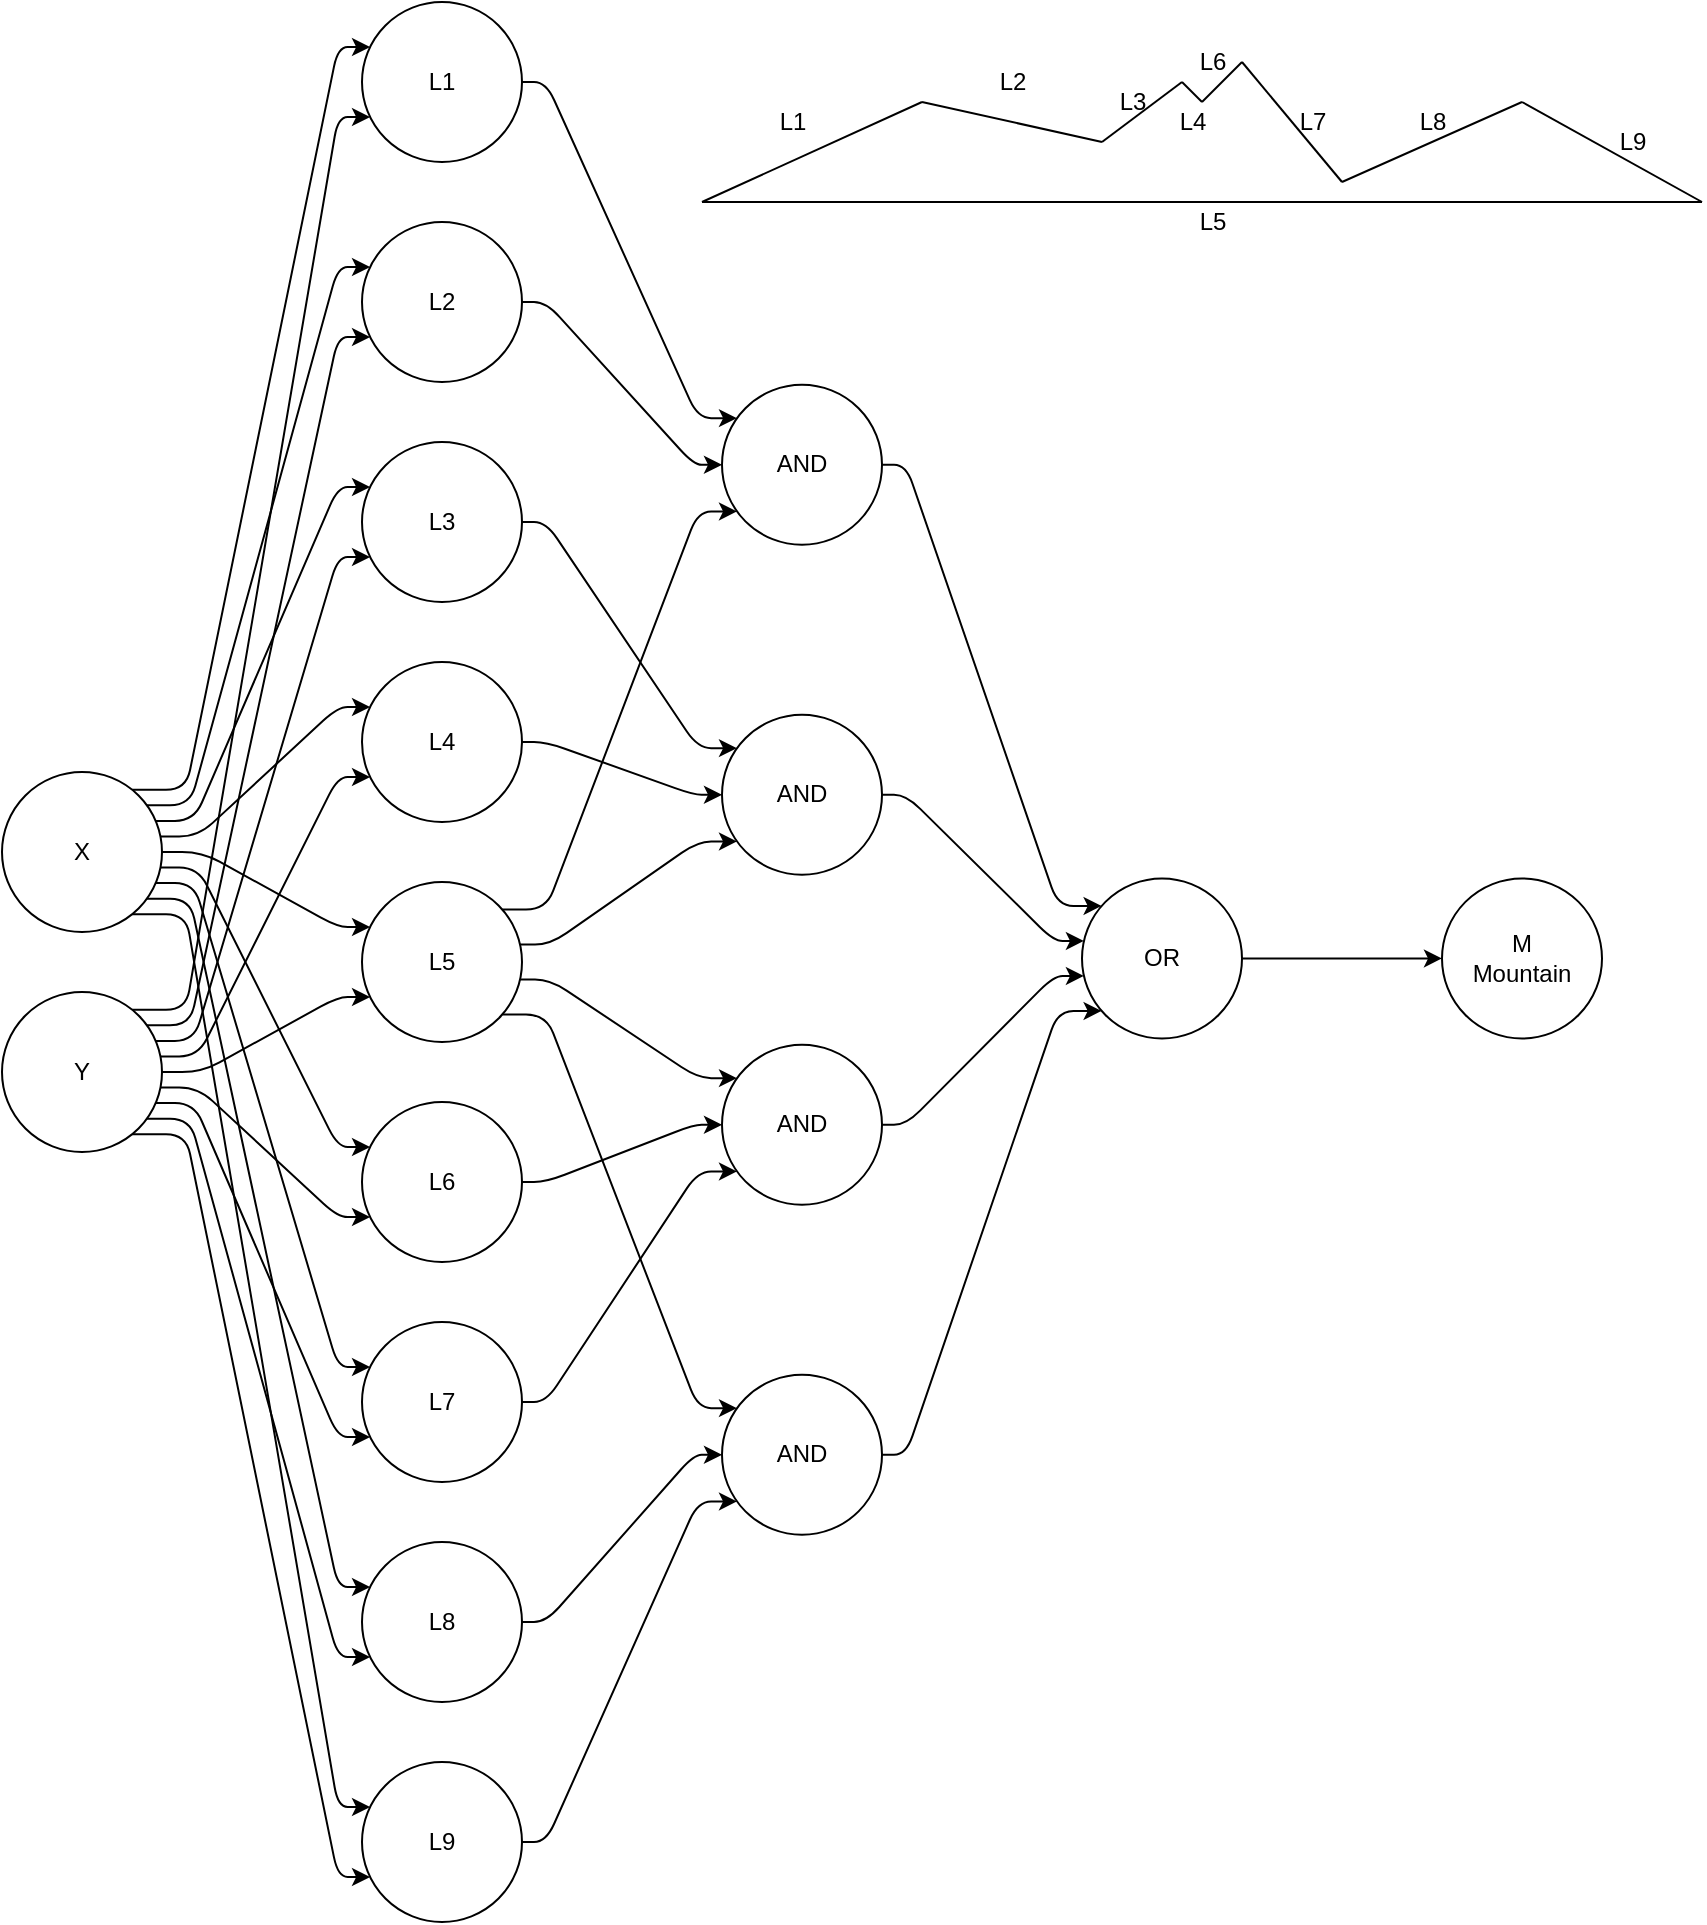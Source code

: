 <mxfile>
    <diagram id="G4GgW9Ebj4Kp_1uqQ4oB" name="Page-1">
        <mxGraphModel dx="1333" dy="992" grid="1" gridSize="10" guides="1" tooltips="1" connect="1" arrows="1" fold="1" page="1" pageScale="1" pageWidth="850" pageHeight="1100" background="none" math="0" shadow="0">
            <root>
                <mxCell id="0"/>
                <mxCell id="1" parent="0"/>
                <mxCell id="38" style="edgeStyle=none;html=1;noEdgeStyle=1;orthogonal=1;" edge="1" parent="1" source="26" target="34">
                    <mxGeometry relative="1" as="geometry">
                        <Array as="points">
                            <mxPoint x="100" y="425"/>
                            <mxPoint x="168" y="462.5"/>
                        </Array>
                    </mxGeometry>
                </mxCell>
                <mxCell id="39" style="edgeStyle=none;html=1;noEdgeStyle=1;orthogonal=1;" edge="1" parent="1" source="26" target="32">
                    <mxGeometry relative="1" as="geometry">
                        <Array as="points">
                            <mxPoint x="92" y="393.889"/>
                            <mxPoint x="168" y="22.5"/>
                        </Array>
                    </mxGeometry>
                </mxCell>
                <mxCell id="40" style="edgeStyle=none;html=1;noEdgeStyle=1;orthogonal=1;" edge="1" parent="1" source="26" target="31">
                    <mxGeometry relative="1" as="geometry">
                        <Array as="points">
                            <mxPoint x="94" y="401.667"/>
                            <mxPoint x="168" y="132.5"/>
                        </Array>
                    </mxGeometry>
                </mxCell>
                <mxCell id="41" style="edgeStyle=none;html=1;noEdgeStyle=1;orthogonal=1;" edge="1" parent="1" source="26" target="30">
                    <mxGeometry relative="1" as="geometry">
                        <Array as="points">
                            <mxPoint x="96" y="409.444"/>
                            <mxPoint x="168" y="242.5"/>
                        </Array>
                    </mxGeometry>
                </mxCell>
                <mxCell id="42" style="edgeStyle=none;html=1;noEdgeStyle=1;orthogonal=1;" edge="1" parent="1" source="26" target="33">
                    <mxGeometry relative="1" as="geometry">
                        <Array as="points">
                            <mxPoint x="98" y="417.222"/>
                            <mxPoint x="168" y="352.5"/>
                        </Array>
                    </mxGeometry>
                </mxCell>
                <mxCell id="43" style="edgeStyle=none;html=1;noEdgeStyle=1;orthogonal=1;" edge="1" parent="1" source="26" target="28">
                    <mxGeometry relative="1" as="geometry">
                        <Array as="points">
                            <mxPoint x="98" y="432.778"/>
                            <mxPoint x="168" y="572.5"/>
                        </Array>
                    </mxGeometry>
                </mxCell>
                <mxCell id="45" style="edgeStyle=none;html=1;noEdgeStyle=1;orthogonal=1;" edge="1" parent="1" source="26" target="29">
                    <mxGeometry relative="1" as="geometry">
                        <Array as="points">
                            <mxPoint x="96" y="440.556"/>
                            <mxPoint x="168" y="682.5"/>
                        </Array>
                    </mxGeometry>
                </mxCell>
                <mxCell id="46" style="edgeStyle=none;html=1;noEdgeStyle=1;orthogonal=1;" edge="1" parent="1" source="26" target="27">
                    <mxGeometry relative="1" as="geometry">
                        <Array as="points">
                            <mxPoint x="94" y="448.333"/>
                            <mxPoint x="168" y="792.5"/>
                        </Array>
                    </mxGeometry>
                </mxCell>
                <mxCell id="47" style="edgeStyle=none;html=1;noEdgeStyle=1;orthogonal=1;" edge="1" parent="1" source="26" target="44">
                    <mxGeometry relative="1" as="geometry">
                        <Array as="points">
                            <mxPoint x="92" y="456.111"/>
                            <mxPoint x="168" y="902.5"/>
                        </Array>
                    </mxGeometry>
                </mxCell>
                <mxCell id="26" value="X" style="ellipse;whiteSpace=wrap;html=1;aspect=fixed;" vertex="1" parent="1">
                    <mxGeometry y="385" width="80" height="80" as="geometry"/>
                </mxCell>
                <mxCell id="72" style="edgeStyle=none;html=1;noEdgeStyle=1;orthogonal=1;" edge="1" parent="1" source="27" target="60">
                    <mxGeometry relative="1" as="geometry">
                        <Array as="points">
                            <mxPoint x="272" y="810"/>
                            <mxPoint x="346" y="726.4"/>
                        </Array>
                    </mxGeometry>
                </mxCell>
                <mxCell id="27" value="L8" style="ellipse;whiteSpace=wrap;html=1;aspect=fixed;" vertex="1" parent="1">
                    <mxGeometry x="180" y="770" width="80" height="80" as="geometry"/>
                </mxCell>
                <mxCell id="70" style="edgeStyle=none;html=1;noEdgeStyle=1;orthogonal=1;" edge="1" parent="1" source="28" target="58">
                    <mxGeometry relative="1" as="geometry">
                        <Array as="points">
                            <mxPoint x="272" y="590"/>
                            <mxPoint x="346" y="561.4"/>
                        </Array>
                    </mxGeometry>
                </mxCell>
                <mxCell id="28" value="L6" style="ellipse;whiteSpace=wrap;html=1;aspect=fixed;" vertex="1" parent="1">
                    <mxGeometry x="180" y="550" width="80" height="80" as="geometry"/>
                </mxCell>
                <mxCell id="71" style="edgeStyle=none;html=1;noEdgeStyle=1;orthogonal=1;" edge="1" parent="1" source="29" target="58">
                    <mxGeometry relative="1" as="geometry">
                        <Array as="points">
                            <mxPoint x="272" y="700"/>
                            <mxPoint x="348" y="584.733"/>
                        </Array>
                    </mxGeometry>
                </mxCell>
                <mxCell id="29" value="L7" style="ellipse;whiteSpace=wrap;html=1;aspect=fixed;" vertex="1" parent="1">
                    <mxGeometry x="180" y="660" width="80" height="80" as="geometry"/>
                </mxCell>
                <mxCell id="67" style="edgeStyle=none;html=1;noEdgeStyle=1;orthogonal=1;" edge="1" parent="1" source="30" target="59">
                    <mxGeometry relative="1" as="geometry">
                        <Array as="points">
                            <mxPoint x="272" y="260"/>
                            <mxPoint x="348" y="373.067"/>
                        </Array>
                    </mxGeometry>
                </mxCell>
                <mxCell id="30" value="L3" style="ellipse;whiteSpace=wrap;html=1;aspect=fixed;" vertex="1" parent="1">
                    <mxGeometry x="180" y="220" width="80" height="80" as="geometry"/>
                </mxCell>
                <mxCell id="66" style="edgeStyle=none;html=1;noEdgeStyle=1;orthogonal=1;" edge="1" parent="1" source="31" target="57">
                    <mxGeometry relative="1" as="geometry">
                        <Array as="points">
                            <mxPoint x="272" y="150"/>
                            <mxPoint x="346" y="231.4"/>
                        </Array>
                    </mxGeometry>
                </mxCell>
                <mxCell id="31" value="L2" style="ellipse;whiteSpace=wrap;html=1;aspect=fixed;" vertex="1" parent="1">
                    <mxGeometry x="180" y="110" width="80" height="80" as="geometry"/>
                </mxCell>
                <mxCell id="65" style="edgeStyle=none;html=1;noEdgeStyle=1;orthogonal=1;" edge="1" parent="1" source="32" target="57">
                    <mxGeometry relative="1" as="geometry">
                        <Array as="points">
                            <mxPoint x="272" y="40"/>
                            <mxPoint x="348" y="208.067"/>
                        </Array>
                    </mxGeometry>
                </mxCell>
                <mxCell id="32" value="L1" style="ellipse;whiteSpace=wrap;html=1;aspect=fixed;" vertex="1" parent="1">
                    <mxGeometry x="180" width="80" height="80" as="geometry"/>
                </mxCell>
                <mxCell id="69" style="edgeStyle=none;html=1;noEdgeStyle=1;orthogonal=1;" edge="1" parent="1" source="33" target="59">
                    <mxGeometry relative="1" as="geometry">
                        <Array as="points">
                            <mxPoint x="272" y="370"/>
                            <mxPoint x="346" y="396.4"/>
                        </Array>
                    </mxGeometry>
                </mxCell>
                <mxCell id="33" value="L4" style="ellipse;whiteSpace=wrap;html=1;aspect=fixed;" vertex="1" parent="1">
                    <mxGeometry x="180" y="330" width="80" height="80" as="geometry"/>
                </mxCell>
                <mxCell id="61" style="edgeStyle=none;html=1;noEdgeStyle=1;orthogonal=1;" edge="1" parent="1" source="34" target="57">
                    <mxGeometry relative="1" as="geometry">
                        <Array as="points">
                            <mxPoint x="272" y="453.75"/>
                            <mxPoint x="348" y="254.733"/>
                        </Array>
                    </mxGeometry>
                </mxCell>
                <mxCell id="62" style="edgeStyle=none;html=1;noEdgeStyle=1;orthogonal=1;" edge="1" parent="1" source="34" target="59">
                    <mxGeometry relative="1" as="geometry">
                        <Array as="points">
                            <mxPoint x="274" y="471.25"/>
                            <mxPoint x="348" y="419.733"/>
                        </Array>
                    </mxGeometry>
                </mxCell>
                <mxCell id="63" style="edgeStyle=none;html=1;noEdgeStyle=1;orthogonal=1;" edge="1" parent="1" source="34" target="58">
                    <mxGeometry relative="1" as="geometry">
                        <Array as="points">
                            <mxPoint x="274" y="488.75"/>
                            <mxPoint x="348" y="538.067"/>
                        </Array>
                    </mxGeometry>
                </mxCell>
                <mxCell id="64" style="edgeStyle=none;html=1;noEdgeStyle=1;orthogonal=1;" edge="1" parent="1" source="34" target="60">
                    <mxGeometry relative="1" as="geometry">
                        <Array as="points">
                            <mxPoint x="272" y="506.25"/>
                            <mxPoint x="348" y="703.067"/>
                        </Array>
                    </mxGeometry>
                </mxCell>
                <mxCell id="34" value="L5" style="ellipse;whiteSpace=wrap;html=1;aspect=fixed;" vertex="1" parent="1">
                    <mxGeometry x="180" y="440" width="80" height="80" as="geometry"/>
                </mxCell>
                <mxCell id="48" style="edgeStyle=none;html=1;noEdgeStyle=1;orthogonal=1;" edge="1" parent="1" source="35" target="34">
                    <mxGeometry relative="1" as="geometry">
                        <Array as="points">
                            <mxPoint x="100" y="535.0"/>
                            <mxPoint x="168" y="497.5"/>
                        </Array>
                    </mxGeometry>
                </mxCell>
                <mxCell id="49" style="edgeStyle=none;html=1;noEdgeStyle=1;orthogonal=1;" edge="1" parent="1" source="35" target="32">
                    <mxGeometry relative="1" as="geometry">
                        <Array as="points">
                            <mxPoint x="92" y="503.889"/>
                            <mxPoint x="168" y="57.5"/>
                        </Array>
                    </mxGeometry>
                </mxCell>
                <mxCell id="50" style="edgeStyle=none;html=1;noEdgeStyle=1;orthogonal=1;" edge="1" parent="1" source="35" target="31">
                    <mxGeometry relative="1" as="geometry">
                        <Array as="points">
                            <mxPoint x="94" y="511.667"/>
                            <mxPoint x="168" y="167.5"/>
                        </Array>
                    </mxGeometry>
                </mxCell>
                <mxCell id="51" style="edgeStyle=none;html=1;noEdgeStyle=1;orthogonal=1;" edge="1" parent="1" source="35" target="30">
                    <mxGeometry relative="1" as="geometry">
                        <Array as="points">
                            <mxPoint x="96" y="519.444"/>
                            <mxPoint x="168" y="277.5"/>
                        </Array>
                    </mxGeometry>
                </mxCell>
                <mxCell id="52" style="edgeStyle=none;html=1;noEdgeStyle=1;orthogonal=1;" edge="1" parent="1" source="35" target="33">
                    <mxGeometry relative="1" as="geometry">
                        <Array as="points">
                            <mxPoint x="98" y="527.222"/>
                            <mxPoint x="168" y="387.5"/>
                        </Array>
                    </mxGeometry>
                </mxCell>
                <mxCell id="53" style="edgeStyle=none;html=1;noEdgeStyle=1;orthogonal=1;" edge="1" parent="1" source="35" target="28">
                    <mxGeometry relative="1" as="geometry">
                        <Array as="points">
                            <mxPoint x="98" y="542.778"/>
                            <mxPoint x="168" y="607.5"/>
                        </Array>
                    </mxGeometry>
                </mxCell>
                <mxCell id="54" style="edgeStyle=none;html=1;noEdgeStyle=1;orthogonal=1;" edge="1" parent="1" source="35" target="29">
                    <mxGeometry relative="1" as="geometry">
                        <Array as="points">
                            <mxPoint x="96" y="550.556"/>
                            <mxPoint x="168" y="717.5"/>
                        </Array>
                    </mxGeometry>
                </mxCell>
                <mxCell id="55" style="edgeStyle=none;html=1;noEdgeStyle=1;orthogonal=1;" edge="1" parent="1" source="35" target="27">
                    <mxGeometry relative="1" as="geometry">
                        <Array as="points">
                            <mxPoint x="94" y="558.333"/>
                            <mxPoint x="168" y="827.5"/>
                        </Array>
                    </mxGeometry>
                </mxCell>
                <mxCell id="56" style="edgeStyle=none;html=1;noEdgeStyle=1;orthogonal=1;" edge="1" parent="1" source="35" target="44">
                    <mxGeometry relative="1" as="geometry">
                        <Array as="points">
                            <mxPoint x="92" y="566.111"/>
                            <mxPoint x="168" y="937.5"/>
                        </Array>
                    </mxGeometry>
                </mxCell>
                <mxCell id="35" value="Y" style="ellipse;whiteSpace=wrap;html=1;aspect=fixed;" vertex="1" parent="1">
                    <mxGeometry y="495" width="80" height="80" as="geometry"/>
                </mxCell>
                <mxCell id="73" style="edgeStyle=none;html=1;noEdgeStyle=1;orthogonal=1;" edge="1" parent="1" source="44" target="60">
                    <mxGeometry relative="1" as="geometry">
                        <Array as="points">
                            <mxPoint x="272" y="920"/>
                            <mxPoint x="348" y="749.733"/>
                        </Array>
                    </mxGeometry>
                </mxCell>
                <mxCell id="44" value="L9" style="ellipse;whiteSpace=wrap;html=1;aspect=fixed;" vertex="1" parent="1">
                    <mxGeometry x="180" y="880" width="80" height="80" as="geometry"/>
                </mxCell>
                <mxCell id="75" style="edgeStyle=none;html=1;noEdgeStyle=1;orthogonal=1;" edge="1" parent="1" source="57" target="74">
                    <mxGeometry relative="1" as="geometry">
                        <Array as="points">
                            <mxPoint x="452" y="231.4"/>
                            <mxPoint x="528" y="451.99"/>
                        </Array>
                    </mxGeometry>
                </mxCell>
                <mxCell id="57" value="AND" style="ellipse;whiteSpace=wrap;html=1;aspect=fixed;" vertex="1" parent="1">
                    <mxGeometry x="360" y="191.4" width="80" height="80" as="geometry"/>
                </mxCell>
                <mxCell id="78" style="edgeStyle=none;html=1;noEdgeStyle=1;orthogonal=1;" edge="1" parent="1" source="58" target="74">
                    <mxGeometry relative="1" as="geometry">
                        <Array as="points">
                            <mxPoint x="452" y="561.4"/>
                            <mxPoint x="526" y="486.99"/>
                        </Array>
                    </mxGeometry>
                </mxCell>
                <mxCell id="58" value="AND" style="ellipse;whiteSpace=wrap;html=1;aspect=fixed;" vertex="1" parent="1">
                    <mxGeometry x="360" y="521.4" width="80" height="80" as="geometry"/>
                </mxCell>
                <mxCell id="77" style="edgeStyle=none;html=1;noEdgeStyle=1;orthogonal=1;" edge="1" parent="1" source="59" target="74">
                    <mxGeometry relative="1" as="geometry">
                        <Array as="points">
                            <mxPoint x="452" y="396.4"/>
                            <mxPoint x="526" y="469.49"/>
                        </Array>
                    </mxGeometry>
                </mxCell>
                <mxCell id="59" value="AND" style="ellipse;whiteSpace=wrap;html=1;aspect=fixed;" vertex="1" parent="1">
                    <mxGeometry x="360" y="356.4" width="80" height="80" as="geometry"/>
                </mxCell>
                <mxCell id="79" style="edgeStyle=none;html=1;noEdgeStyle=1;orthogonal=1;" edge="1" parent="1" source="60" target="74">
                    <mxGeometry relative="1" as="geometry">
                        <Array as="points">
                            <mxPoint x="452" y="726.4"/>
                            <mxPoint x="528" y="504.49"/>
                        </Array>
                    </mxGeometry>
                </mxCell>
                <mxCell id="60" value="AND" style="ellipse;whiteSpace=wrap;html=1;aspect=fixed;" vertex="1" parent="1">
                    <mxGeometry x="360" y="686.4" width="80" height="80" as="geometry"/>
                </mxCell>
                <mxCell id="81" style="edgeStyle=none;html=1;noEdgeStyle=1;orthogonal=1;" edge="1" parent="1" source="74" target="80">
                    <mxGeometry relative="1" as="geometry">
                        <Array as="points">
                            <mxPoint x="632" y="478.24"/>
                            <mxPoint x="708" y="478.24"/>
                        </Array>
                    </mxGeometry>
                </mxCell>
                <mxCell id="74" value="OR" style="ellipse;whiteSpace=wrap;html=1;aspect=fixed;" vertex="1" parent="1">
                    <mxGeometry x="540" y="438.24" width="80" height="80" as="geometry"/>
                </mxCell>
                <mxCell id="80" value="M&lt;br&gt;Mountain" style="ellipse;whiteSpace=wrap;html=1;aspect=fixed;" vertex="1" parent="1">
                    <mxGeometry x="720" y="438.24" width="80" height="80" as="geometry"/>
                </mxCell>
                <mxCell id="4" value="" style="endArrow=none;html=1;" edge="1" parent="1">
                    <mxGeometry x="350" y="20" width="50" height="50" as="geometry">
                        <mxPoint x="350" y="100" as="sourcePoint"/>
                        <mxPoint x="460" y="50" as="targetPoint"/>
                    </mxGeometry>
                </mxCell>
                <mxCell id="5" value="" style="endArrow=none;html=1;" edge="1" parent="1">
                    <mxGeometry x="350" y="20" width="50" height="50" as="geometry">
                        <mxPoint x="550" y="70" as="sourcePoint"/>
                        <mxPoint x="460" y="50" as="targetPoint"/>
                    </mxGeometry>
                </mxCell>
                <mxCell id="6" value="" style="endArrow=none;html=1;" edge="1" parent="1">
                    <mxGeometry x="350" y="20" width="50" height="50" as="geometry">
                        <mxPoint x="550" y="70" as="sourcePoint"/>
                        <mxPoint x="590" y="40" as="targetPoint"/>
                    </mxGeometry>
                </mxCell>
                <mxCell id="7" value="" style="endArrow=none;html=1;" edge="1" parent="1">
                    <mxGeometry x="350" y="20" width="50" height="50" as="geometry">
                        <mxPoint x="600" y="50" as="sourcePoint"/>
                        <mxPoint x="590" y="40" as="targetPoint"/>
                    </mxGeometry>
                </mxCell>
                <mxCell id="8" value="" style="endArrow=none;html=1;" edge="1" parent="1">
                    <mxGeometry x="350" y="20" width="50" height="50" as="geometry">
                        <mxPoint x="600" y="50" as="sourcePoint"/>
                        <mxPoint x="620" y="30" as="targetPoint"/>
                    </mxGeometry>
                </mxCell>
                <mxCell id="13" value="" style="endArrow=none;html=1;" edge="1" parent="1">
                    <mxGeometry x="350" y="20" width="50" height="50" as="geometry">
                        <mxPoint x="670" y="90" as="sourcePoint"/>
                        <mxPoint x="620" y="30" as="targetPoint"/>
                    </mxGeometry>
                </mxCell>
                <mxCell id="14" value="" style="endArrow=none;html=1;" edge="1" parent="1">
                    <mxGeometry x="350" y="20" width="50" height="50" as="geometry">
                        <mxPoint x="670" y="90" as="sourcePoint"/>
                        <mxPoint x="760" y="50" as="targetPoint"/>
                    </mxGeometry>
                </mxCell>
                <mxCell id="15" value="" style="endArrow=none;html=1;" edge="1" parent="1">
                    <mxGeometry x="350" y="20" width="50" height="50" as="geometry">
                        <mxPoint x="850" y="100" as="sourcePoint"/>
                        <mxPoint x="760" y="50" as="targetPoint"/>
                    </mxGeometry>
                </mxCell>
                <mxCell id="16" value="" style="endArrow=none;html=1;" edge="1" parent="1">
                    <mxGeometry x="350" y="20" width="50" height="50" as="geometry">
                        <mxPoint x="350" y="100" as="sourcePoint"/>
                        <mxPoint x="850" y="100" as="targetPoint"/>
                    </mxGeometry>
                </mxCell>
                <mxCell id="17" value="L5" style="text;html=1;align=center;verticalAlign=middle;resizable=0;points=[];autosize=1;strokeColor=none;" vertex="1" parent="1">
                    <mxGeometry x="590" y="100" width="30" height="20" as="geometry"/>
                </mxCell>
                <mxCell id="18" value="L1" style="text;html=1;align=center;verticalAlign=middle;resizable=0;points=[];autosize=1;strokeColor=none;" vertex="1" parent="1">
                    <mxGeometry x="380" y="50" width="30" height="20" as="geometry"/>
                </mxCell>
                <mxCell id="19" value="L2" style="text;html=1;align=center;verticalAlign=middle;resizable=0;points=[];autosize=1;strokeColor=none;" vertex="1" parent="1">
                    <mxGeometry x="490" y="30" width="30" height="20" as="geometry"/>
                </mxCell>
                <mxCell id="20" value="L3" style="text;html=1;align=center;verticalAlign=middle;resizable=0;points=[];autosize=1;strokeColor=none;" vertex="1" parent="1">
                    <mxGeometry x="550" y="40" width="30" height="20" as="geometry"/>
                </mxCell>
                <mxCell id="21" value="L4" style="text;html=1;align=center;verticalAlign=middle;resizable=0;points=[];autosize=1;strokeColor=none;" vertex="1" parent="1">
                    <mxGeometry x="580" y="50" width="30" height="20" as="geometry"/>
                </mxCell>
                <mxCell id="22" value="L6" style="text;html=1;align=center;verticalAlign=middle;resizable=0;points=[];autosize=1;strokeColor=none;" vertex="1" parent="1">
                    <mxGeometry x="590" y="20" width="30" height="20" as="geometry"/>
                </mxCell>
                <mxCell id="23" value="L7" style="text;html=1;align=center;verticalAlign=middle;resizable=0;points=[];autosize=1;strokeColor=none;" vertex="1" parent="1">
                    <mxGeometry x="640" y="50" width="30" height="20" as="geometry"/>
                </mxCell>
                <mxCell id="24" value="L8" style="text;html=1;align=center;verticalAlign=middle;resizable=0;points=[];autosize=1;strokeColor=none;" vertex="1" parent="1">
                    <mxGeometry x="700" y="50" width="30" height="20" as="geometry"/>
                </mxCell>
                <mxCell id="25" value="L9" style="text;html=1;align=center;verticalAlign=middle;resizable=0;points=[];autosize=1;strokeColor=none;" vertex="1" parent="1">
                    <mxGeometry x="800" y="60" width="30" height="20" as="geometry"/>
                </mxCell>
            </root>
        </mxGraphModel>
    </diagram>
</mxfile>
